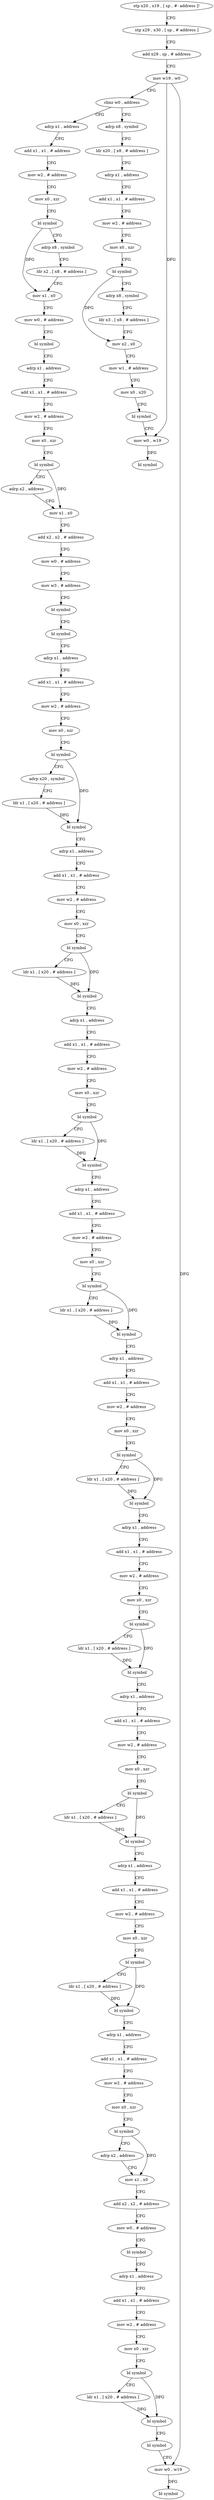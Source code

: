 digraph "func" {
"4200348" [label = "stp x20 , x19 , [ sp , #- address ]!" ]
"4200352" [label = "stp x29 , x30 , [ sp , # address ]" ]
"4200356" [label = "add x29 , sp , # address" ]
"4200360" [label = "mov w19 , w0" ]
"4200364" [label = "cbnz w0 , address" ]
"4200764" [label = "adrp x8 , symbol" ]
"4200368" [label = "adrp x1 , address" ]
"4200768" [label = "ldr x20 , [ x8 , # address ]" ]
"4200772" [label = "adrp x1 , address" ]
"4200776" [label = "add x1 , x1 , # address" ]
"4200780" [label = "mov w2 , # address" ]
"4200784" [label = "mov x0 , xzr" ]
"4200788" [label = "bl symbol" ]
"4200792" [label = "adrp x8 , symbol" ]
"4200796" [label = "ldr x3 , [ x8 , # address ]" ]
"4200800" [label = "mov x2 , x0" ]
"4200804" [label = "mov w1 , # address" ]
"4200808" [label = "mov x0 , x20" ]
"4200812" [label = "bl symbol" ]
"4200816" [label = "mov w0 , w19" ]
"4200820" [label = "bl symbol" ]
"4200372" [label = "add x1 , x1 , # address" ]
"4200376" [label = "mov w2 , # address" ]
"4200380" [label = "mov x0 , xzr" ]
"4200384" [label = "bl symbol" ]
"4200388" [label = "adrp x8 , symbol" ]
"4200392" [label = "ldr x2 , [ x8 , # address ]" ]
"4200396" [label = "mov x1 , x0" ]
"4200400" [label = "mov w0 , # address" ]
"4200404" [label = "bl symbol" ]
"4200408" [label = "adrp x1 , address" ]
"4200412" [label = "add x1 , x1 , # address" ]
"4200416" [label = "mov w2 , # address" ]
"4200420" [label = "mov x0 , xzr" ]
"4200424" [label = "bl symbol" ]
"4200428" [label = "adrp x2 , address" ]
"4200432" [label = "mov x1 , x0" ]
"4200436" [label = "add x2 , x2 , # address" ]
"4200440" [label = "mov w0 , # address" ]
"4200444" [label = "mov w3 , # address" ]
"4200448" [label = "bl symbol" ]
"4200452" [label = "bl symbol" ]
"4200456" [label = "adrp x1 , address" ]
"4200460" [label = "add x1 , x1 , # address" ]
"4200464" [label = "mov w2 , # address" ]
"4200468" [label = "mov x0 , xzr" ]
"4200472" [label = "bl symbol" ]
"4200476" [label = "adrp x20 , symbol" ]
"4200480" [label = "ldr x1 , [ x20 , # address ]" ]
"4200484" [label = "bl symbol" ]
"4200488" [label = "adrp x1 , address" ]
"4200492" [label = "add x1 , x1 , # address" ]
"4200496" [label = "mov w2 , # address" ]
"4200500" [label = "mov x0 , xzr" ]
"4200504" [label = "bl symbol" ]
"4200508" [label = "ldr x1 , [ x20 , # address ]" ]
"4200512" [label = "bl symbol" ]
"4200516" [label = "adrp x1 , address" ]
"4200520" [label = "add x1 , x1 , # address" ]
"4200524" [label = "mov w2 , # address" ]
"4200528" [label = "mov x0 , xzr" ]
"4200532" [label = "bl symbol" ]
"4200536" [label = "ldr x1 , [ x20 , # address ]" ]
"4200540" [label = "bl symbol" ]
"4200544" [label = "adrp x1 , address" ]
"4200548" [label = "add x1 , x1 , # address" ]
"4200552" [label = "mov w2 , # address" ]
"4200556" [label = "mov x0 , xzr" ]
"4200560" [label = "bl symbol" ]
"4200564" [label = "ldr x1 , [ x20 , # address ]" ]
"4200568" [label = "bl symbol" ]
"4200572" [label = "adrp x1 , address" ]
"4200576" [label = "add x1 , x1 , # address" ]
"4200580" [label = "mov w2 , # address" ]
"4200584" [label = "mov x0 , xzr" ]
"4200588" [label = "bl symbol" ]
"4200592" [label = "ldr x1 , [ x20 , # address ]" ]
"4200596" [label = "bl symbol" ]
"4200600" [label = "adrp x1 , address" ]
"4200604" [label = "add x1 , x1 , # address" ]
"4200608" [label = "mov w2 , # address" ]
"4200612" [label = "mov x0 , xzr" ]
"4200616" [label = "bl symbol" ]
"4200620" [label = "ldr x1 , [ x20 , # address ]" ]
"4200624" [label = "bl symbol" ]
"4200628" [label = "adrp x1 , address" ]
"4200632" [label = "add x1 , x1 , # address" ]
"4200636" [label = "mov w2 , # address" ]
"4200640" [label = "mov x0 , xzr" ]
"4200644" [label = "bl symbol" ]
"4200648" [label = "ldr x1 , [ x20 , # address ]" ]
"4200652" [label = "bl symbol" ]
"4200656" [label = "adrp x1 , address" ]
"4200660" [label = "add x1 , x1 , # address" ]
"4200664" [label = "mov w2 , # address" ]
"4200668" [label = "mov x0 , xzr" ]
"4200672" [label = "bl symbol" ]
"4200676" [label = "ldr x1 , [ x20 , # address ]" ]
"4200680" [label = "bl symbol" ]
"4200684" [label = "adrp x1 , address" ]
"4200688" [label = "add x1 , x1 , # address" ]
"4200692" [label = "mov w2 , # address" ]
"4200696" [label = "mov x0 , xzr" ]
"4200700" [label = "bl symbol" ]
"4200704" [label = "adrp x2 , address" ]
"4200708" [label = "mov x1 , x0" ]
"4200712" [label = "add x2 , x2 , # address" ]
"4200716" [label = "mov w0 , # address" ]
"4200720" [label = "bl symbol" ]
"4200724" [label = "adrp x1 , address" ]
"4200728" [label = "add x1 , x1 , # address" ]
"4200732" [label = "mov w2 , # address" ]
"4200736" [label = "mov x0 , xzr" ]
"4200740" [label = "bl symbol" ]
"4200744" [label = "ldr x1 , [ x20 , # address ]" ]
"4200748" [label = "bl symbol" ]
"4200752" [label = "bl symbol" ]
"4200756" [label = "mov w0 , w19" ]
"4200760" [label = "bl symbol" ]
"4200348" -> "4200352" [ label = "CFG" ]
"4200352" -> "4200356" [ label = "CFG" ]
"4200356" -> "4200360" [ label = "CFG" ]
"4200360" -> "4200364" [ label = "CFG" ]
"4200360" -> "4200816" [ label = "DFG" ]
"4200360" -> "4200756" [ label = "DFG" ]
"4200364" -> "4200764" [ label = "CFG" ]
"4200364" -> "4200368" [ label = "CFG" ]
"4200764" -> "4200768" [ label = "CFG" ]
"4200368" -> "4200372" [ label = "CFG" ]
"4200768" -> "4200772" [ label = "CFG" ]
"4200772" -> "4200776" [ label = "CFG" ]
"4200776" -> "4200780" [ label = "CFG" ]
"4200780" -> "4200784" [ label = "CFG" ]
"4200784" -> "4200788" [ label = "CFG" ]
"4200788" -> "4200792" [ label = "CFG" ]
"4200788" -> "4200800" [ label = "DFG" ]
"4200792" -> "4200796" [ label = "CFG" ]
"4200796" -> "4200800" [ label = "CFG" ]
"4200800" -> "4200804" [ label = "CFG" ]
"4200804" -> "4200808" [ label = "CFG" ]
"4200808" -> "4200812" [ label = "CFG" ]
"4200812" -> "4200816" [ label = "CFG" ]
"4200816" -> "4200820" [ label = "DFG" ]
"4200372" -> "4200376" [ label = "CFG" ]
"4200376" -> "4200380" [ label = "CFG" ]
"4200380" -> "4200384" [ label = "CFG" ]
"4200384" -> "4200388" [ label = "CFG" ]
"4200384" -> "4200396" [ label = "DFG" ]
"4200388" -> "4200392" [ label = "CFG" ]
"4200392" -> "4200396" [ label = "CFG" ]
"4200396" -> "4200400" [ label = "CFG" ]
"4200400" -> "4200404" [ label = "CFG" ]
"4200404" -> "4200408" [ label = "CFG" ]
"4200408" -> "4200412" [ label = "CFG" ]
"4200412" -> "4200416" [ label = "CFG" ]
"4200416" -> "4200420" [ label = "CFG" ]
"4200420" -> "4200424" [ label = "CFG" ]
"4200424" -> "4200428" [ label = "CFG" ]
"4200424" -> "4200432" [ label = "DFG" ]
"4200428" -> "4200432" [ label = "CFG" ]
"4200432" -> "4200436" [ label = "CFG" ]
"4200436" -> "4200440" [ label = "CFG" ]
"4200440" -> "4200444" [ label = "CFG" ]
"4200444" -> "4200448" [ label = "CFG" ]
"4200448" -> "4200452" [ label = "CFG" ]
"4200452" -> "4200456" [ label = "CFG" ]
"4200456" -> "4200460" [ label = "CFG" ]
"4200460" -> "4200464" [ label = "CFG" ]
"4200464" -> "4200468" [ label = "CFG" ]
"4200468" -> "4200472" [ label = "CFG" ]
"4200472" -> "4200476" [ label = "CFG" ]
"4200472" -> "4200484" [ label = "DFG" ]
"4200476" -> "4200480" [ label = "CFG" ]
"4200480" -> "4200484" [ label = "DFG" ]
"4200484" -> "4200488" [ label = "CFG" ]
"4200488" -> "4200492" [ label = "CFG" ]
"4200492" -> "4200496" [ label = "CFG" ]
"4200496" -> "4200500" [ label = "CFG" ]
"4200500" -> "4200504" [ label = "CFG" ]
"4200504" -> "4200508" [ label = "CFG" ]
"4200504" -> "4200512" [ label = "DFG" ]
"4200508" -> "4200512" [ label = "DFG" ]
"4200512" -> "4200516" [ label = "CFG" ]
"4200516" -> "4200520" [ label = "CFG" ]
"4200520" -> "4200524" [ label = "CFG" ]
"4200524" -> "4200528" [ label = "CFG" ]
"4200528" -> "4200532" [ label = "CFG" ]
"4200532" -> "4200536" [ label = "CFG" ]
"4200532" -> "4200540" [ label = "DFG" ]
"4200536" -> "4200540" [ label = "DFG" ]
"4200540" -> "4200544" [ label = "CFG" ]
"4200544" -> "4200548" [ label = "CFG" ]
"4200548" -> "4200552" [ label = "CFG" ]
"4200552" -> "4200556" [ label = "CFG" ]
"4200556" -> "4200560" [ label = "CFG" ]
"4200560" -> "4200564" [ label = "CFG" ]
"4200560" -> "4200568" [ label = "DFG" ]
"4200564" -> "4200568" [ label = "DFG" ]
"4200568" -> "4200572" [ label = "CFG" ]
"4200572" -> "4200576" [ label = "CFG" ]
"4200576" -> "4200580" [ label = "CFG" ]
"4200580" -> "4200584" [ label = "CFG" ]
"4200584" -> "4200588" [ label = "CFG" ]
"4200588" -> "4200592" [ label = "CFG" ]
"4200588" -> "4200596" [ label = "DFG" ]
"4200592" -> "4200596" [ label = "DFG" ]
"4200596" -> "4200600" [ label = "CFG" ]
"4200600" -> "4200604" [ label = "CFG" ]
"4200604" -> "4200608" [ label = "CFG" ]
"4200608" -> "4200612" [ label = "CFG" ]
"4200612" -> "4200616" [ label = "CFG" ]
"4200616" -> "4200620" [ label = "CFG" ]
"4200616" -> "4200624" [ label = "DFG" ]
"4200620" -> "4200624" [ label = "DFG" ]
"4200624" -> "4200628" [ label = "CFG" ]
"4200628" -> "4200632" [ label = "CFG" ]
"4200632" -> "4200636" [ label = "CFG" ]
"4200636" -> "4200640" [ label = "CFG" ]
"4200640" -> "4200644" [ label = "CFG" ]
"4200644" -> "4200648" [ label = "CFG" ]
"4200644" -> "4200652" [ label = "DFG" ]
"4200648" -> "4200652" [ label = "DFG" ]
"4200652" -> "4200656" [ label = "CFG" ]
"4200656" -> "4200660" [ label = "CFG" ]
"4200660" -> "4200664" [ label = "CFG" ]
"4200664" -> "4200668" [ label = "CFG" ]
"4200668" -> "4200672" [ label = "CFG" ]
"4200672" -> "4200676" [ label = "CFG" ]
"4200672" -> "4200680" [ label = "DFG" ]
"4200676" -> "4200680" [ label = "DFG" ]
"4200680" -> "4200684" [ label = "CFG" ]
"4200684" -> "4200688" [ label = "CFG" ]
"4200688" -> "4200692" [ label = "CFG" ]
"4200692" -> "4200696" [ label = "CFG" ]
"4200696" -> "4200700" [ label = "CFG" ]
"4200700" -> "4200704" [ label = "CFG" ]
"4200700" -> "4200708" [ label = "DFG" ]
"4200704" -> "4200708" [ label = "CFG" ]
"4200708" -> "4200712" [ label = "CFG" ]
"4200712" -> "4200716" [ label = "CFG" ]
"4200716" -> "4200720" [ label = "CFG" ]
"4200720" -> "4200724" [ label = "CFG" ]
"4200724" -> "4200728" [ label = "CFG" ]
"4200728" -> "4200732" [ label = "CFG" ]
"4200732" -> "4200736" [ label = "CFG" ]
"4200736" -> "4200740" [ label = "CFG" ]
"4200740" -> "4200744" [ label = "CFG" ]
"4200740" -> "4200748" [ label = "DFG" ]
"4200744" -> "4200748" [ label = "DFG" ]
"4200748" -> "4200752" [ label = "CFG" ]
"4200752" -> "4200756" [ label = "CFG" ]
"4200756" -> "4200760" [ label = "DFG" ]
}
